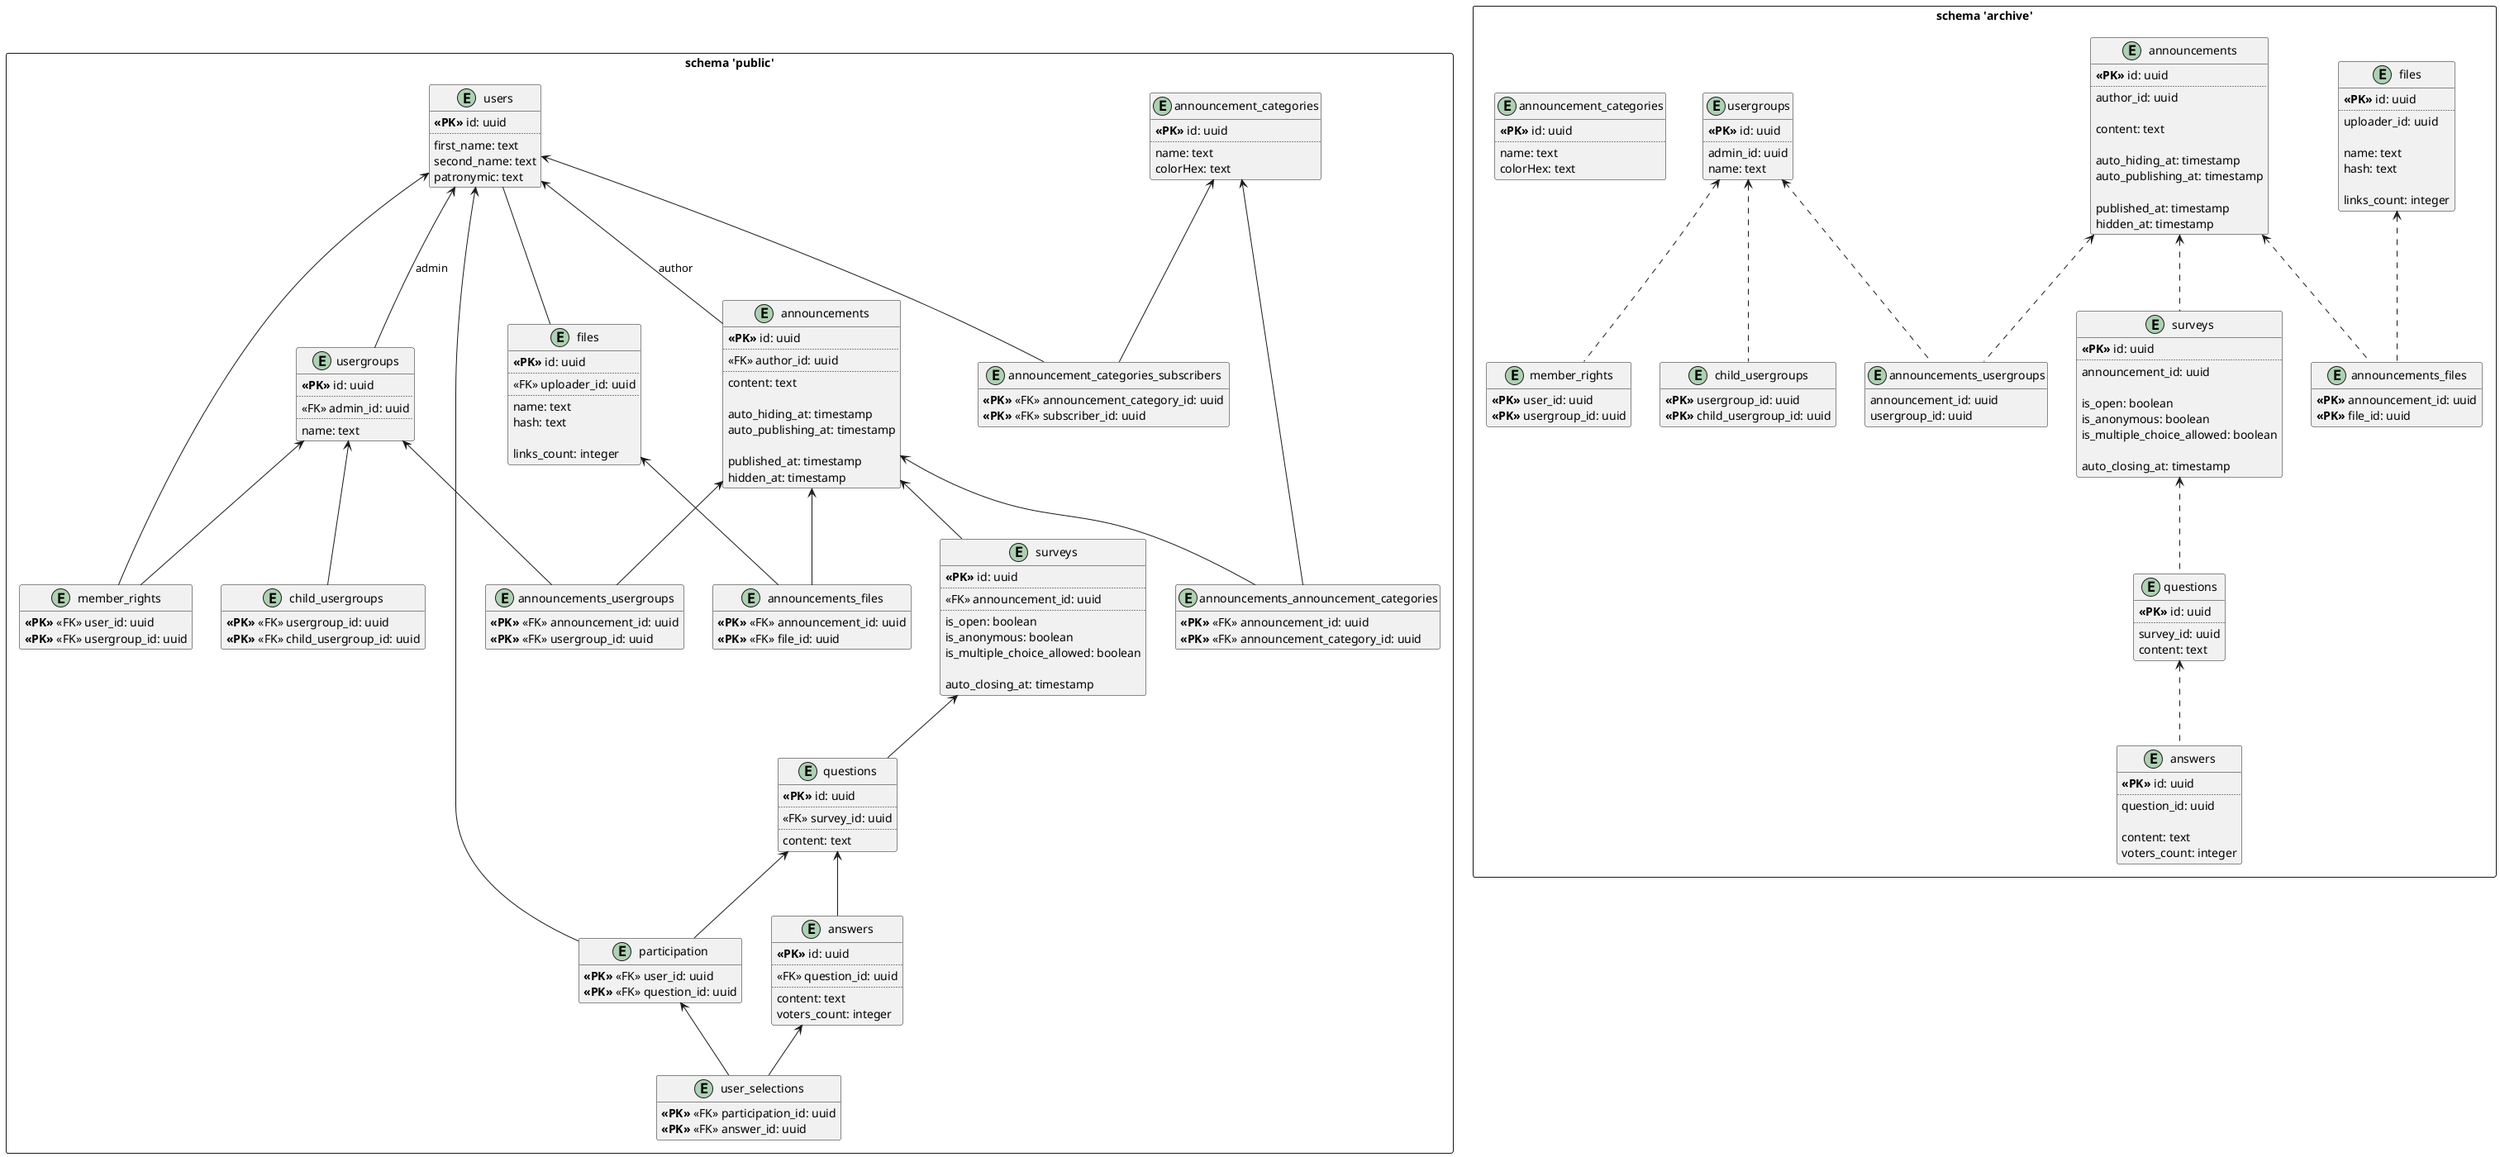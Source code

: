 ﻿@startuml
'https://plantuml.com/class-diagram

hide methods

'left to right direction

rectangle "schema 'public'"{ 
    entity users {
        <b><<PK>></b> id: uuid
        ..
        first_name: text
        second_name: text
        patronymic: text
    }
    
    entity announcements {
        <b><<PK>></b> id: uuid
        ..
        <<FK>> author_id: uuid
        ..
        content: text
        
        auto_hiding_at: timestamp
        auto_publishing_at: timestamp
        
        published_at: timestamp
        hidden_at: timestamp
    }
    users <-- announcements : author
    
    entity usergroups {
        <b><<PK>></b> id: uuid
        ..
        <<FK>> admin_id: uuid
        ..
        name: text
    }
    users <-- usergroups : admin
    
    entity child_usergroups {
        <b><<PK>></b> <<FK>> usergroup_id: uuid
        <b><<PK>></b> <<FK>> child_usergroup_id: uuid
    }
    usergroups <-- child_usergroups
    
    entity announcements_usergroups {
        <b><<PK>></b> <<FK>> announcement_id: uuid
        <b><<PK>></b> <<FK>> usergroup_id: uuid
    }
    announcements <-- announcements_usergroups
    usergroups <-- announcements_usergroups
    
    entity member_rights {
        <b><<PK>></b> <<FK>> user_id: uuid
        <b><<PK>></b> <<FK>> usergroup_id: uuid
    }
    usergroups <-- member_rights
    users <-- member_rights
    
    entity announcement_categories {
        <b><<PK>></b> id: uuid
        ..
        name: text
        colorHex: text
    }
    
    entity announcements_announcement_categories {
        <b><<PK>></b> <<FK>> announcement_id: uuid
        <b><<PK>></b> <<FK>> announcement_category_id: uuid
    }
    announcements <-- announcements_announcement_categories
    announcement_categories <-right- announcements_announcement_categories
    
    entity announcement_categories_subscribers {
        <b><<PK>></b> <<FK>> announcement_category_id: uuid
        <b><<PK>></b> <<FK>> subscriber_id: uuid
    }
    announcement_categories <-- announcement_categories_subscribers
    users <-- announcement_categories_subscribers
    
    entity files {
        <b><<PK>></b> id: uuid
        ..
        <<FK>> uploader_id: uuid
        ..
        name: text
        hash: text
        
        links_count: integer
    }
    users -- files
    
    entity announcements_files {
        <b><<PK>></b> <<FK>> announcement_id: uuid
        <b><<PK>></b> <<FK>> file_id: uuid
    }
    announcements <-- announcements_files
    files <-- announcements_files
    
    entity surveys {
        <b><<PK>></b> id: uuid
        ..
        <<FK>> announcement_id: uuid
        ..
        is_open: boolean
        is_anonymous: boolean
        is_multiple_choice_allowed: boolean
        
        auto_closing_at: timestamp
    }
    announcements <-- surveys
    
    entity questions {
        <b><<PK>></b> id: uuid
        ..
        <<FK>> survey_id: uuid
        ..
        content: text    
    }
    surveys <-- questions
    
    entity answers {
        <b><<PK>></b> id: uuid
        ..
        <<FK>> question_id: uuid
        ..
        content: text
        voters_count: integer
    }
    questions <-- answers
    
    entity participation {
        <b><<PK>></b> <<FK>> user_id: uuid
        <b><<PK>></b> <<FK>> question_id: uuid
    }
    users <-- participation
    questions <-- participation
    
    entity user_selections {
        <b><<PK>></b> <<FK>> participation_id: uuid
        <b><<PK>></b> <<FK>> answer_id: uuid
    }
    participation <-- user_selections
    answers <-- user_selections
}



'rectangle "schema 'logs'" {
'    entity announcements_log {
'        announcement_id: uuid
'        user_id: uuid
'        action: text
'        timestamp: timestamp
'    }
'}



rectangle "schema 'archive'" {
    ' announcement's related entity group
    entity "announcements" as archived_announcements  {
        <b><<PK>></b> id: uuid
        ..
        author_id: uuid
        
        content: text
        
        auto_hiding_at: timestamp
        auto_publishing_at: timestamp
        
        published_at: timestamp
        hidden_at: timestamp
    }
    
    entity "surveys" as archived_surveys {
            <b><<PK>></b> id: uuid
            ..
            announcement_id: uuid
            
            is_open: boolean
            is_anonymous: boolean
            is_multiple_choice_allowed: boolean
            
            auto_closing_at: timestamp
    }
    archived_announcements <.. archived_surveys
    
    entity "questions" as archived_questions {
        <b><<PK>></b> id: uuid
        ..
        survey_id: uuid
        content: text    
    }
    archived_surveys <.. archived_questions
    
    entity "answers" as archived_answers {
        <b><<PK>></b> id: uuid
        ..
        question_id: uuid
        
        content: text
        voters_count: integer
    }
    archived_questions <.. archived_answers
    
    entity "files" as archived_files {
        <b><<PK>></b> id: uuid
        ..
        uploader_id: uuid
        
        name: text
        hash: text
        
        links_count: integer
    }
    
    entity "announcements_files" as archived_announcements_files {
        <b><<PK>></b> announcement_id: uuid
        <b><<PK>></b> file_id: uuid
    }
    archived_announcements <.. archived_announcements_files
    archived_files <.. archived_announcements_files
    
    ' todo нужно ли при удалении опроса сохранять проголосовавших? 
    
    ' usergroup's related entity group
    entity "usergroups" as archived_usergroups {
        <b><<PK>></b> id: uuid
        ..
        admin_id: uuid
        name: text
    } 
    
    entity "member_rights" as archived_member_rights {
        <b><<PK>></b> user_id: uuid
        <b><<PK>></b> usergroup_id: uuid
    } 
    archived_usergroups <.. archived_member_rights
    
    entity child_usergroups {
        <b><<PK>></b> usergroup_id: uuid
        <b><<PK>></b> child_usergroup_id: uuid
    }
    ' todo нужно ли при удалении группы пользователей сохранять список объявлений, опубликованных для нее
    archived_usergroups <.. child_usergroups
    
    entity "announcements_usergroups" as archived_announcements_usergroups {
        announcement_id: uuid
        usergroup_id: uuid
    }
    archived_usergroups <.. archived_announcements_usergroups
    archived_announcements <.. archived_announcements_usergroups
    
    ' announcement category's related entity group
    entity "announcement_categories" as archived_announcement_categories {
        <b><<PK>></b> id: uuid
        ..
        name: text
        colorHex: text
    }
    ' todo нужно ли при удалении категории сохранять список ее подписчиков?
}

@enduml 